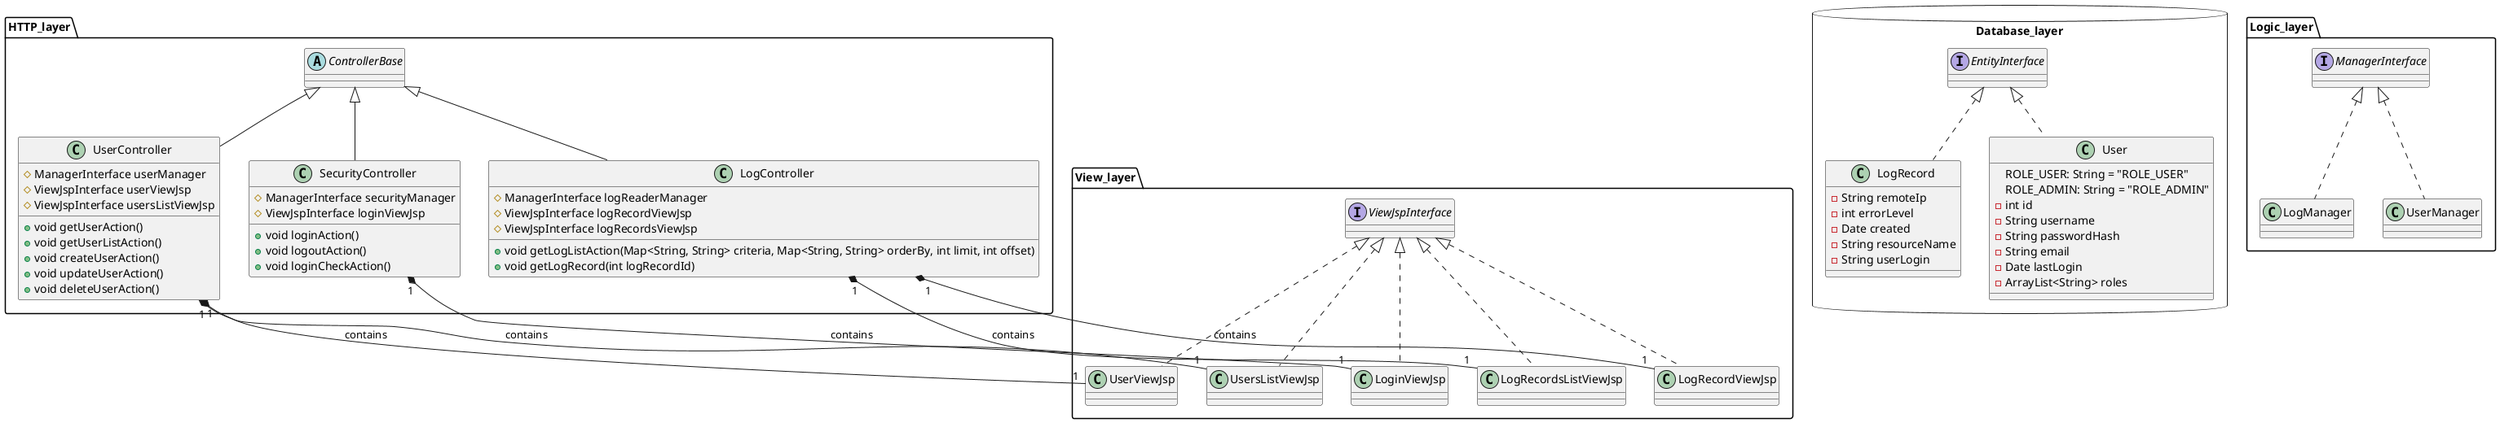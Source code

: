 @startuml

package HTTP_layer <<Folder>> {
    abstract class ControllerBase

    class SecurityController extends ControllerBase {
        #ManagerInterface securityManager
        #ViewJspInterface loginViewJsp

        +void loginAction()
        +void logoutAction()
        +void loginCheckAction()
    }

    class UserController extends ControllerBase {
        #ManagerInterface userManager
        #ViewJspInterface userViewJsp
        #ViewJspInterface usersListViewJsp

        +void getUserAction()
        +void getUserListAction()
        +void createUserAction()
        +void updateUserAction()
        +void deleteUserAction()
    }

    class LogController extends ControllerBase {
        #ManagerInterface logReaderManager
        #ViewJspInterface logRecordViewJsp
        #ViewJspInterface logRecordsViewJsp

        +void getLogListAction(Map<String, String> criteria, Map<String, String> orderBy, int limit, int offset)
        +void getLogRecord(int logRecordId)
    }
}

package View_layer <<Folder>> {
    interface ViewJspInterface

    class UserViewJsp implements ViewJspInterface {
    }

    class UsersListViewJsp implements ViewJspInterface  {
    }

    class LogRecordViewJsp implements ViewJspInterface  {
    }

    class LogRecordsListViewJsp implements ViewJspInterface  {
    }

    class LoginViewJsp implements ViewJspInterface {
    }
}

package Database_layer <<Database>> {
    interface EntityInterface

    class User implements EntityInterface {
        ROLE_USER: String = "ROLE_USER"
        ROLE_ADMIN: String = "ROLE_ADMIN"
        -int id
        -String username
        -String passwordHash
        -String email
        -Date lastLogin
        -ArrayList<String> roles
    }

    class LogRecord implements EntityInterface {
        -String remoteIp
        -int errorLevel
        -Date created
        -String resourceName
        -String userLogin
    }
}

package Logic_layer <<Folder>> {
    interface ManagerInterface

    class UserManager implements ManagerInterface
    class LogManager implements ManagerInterface
}

SecurityController "1" *-- "1" LoginViewJsp : contains
UserController "1" *-- "1" UserViewJsp : contains
UserController "1" *-- "1" UsersListViewJsp : contains
LogController "1" *-- "1" LogRecordViewJsp : contains
LogController "1" *-- "1" LogRecordsListViewJsp: contains



@enduml